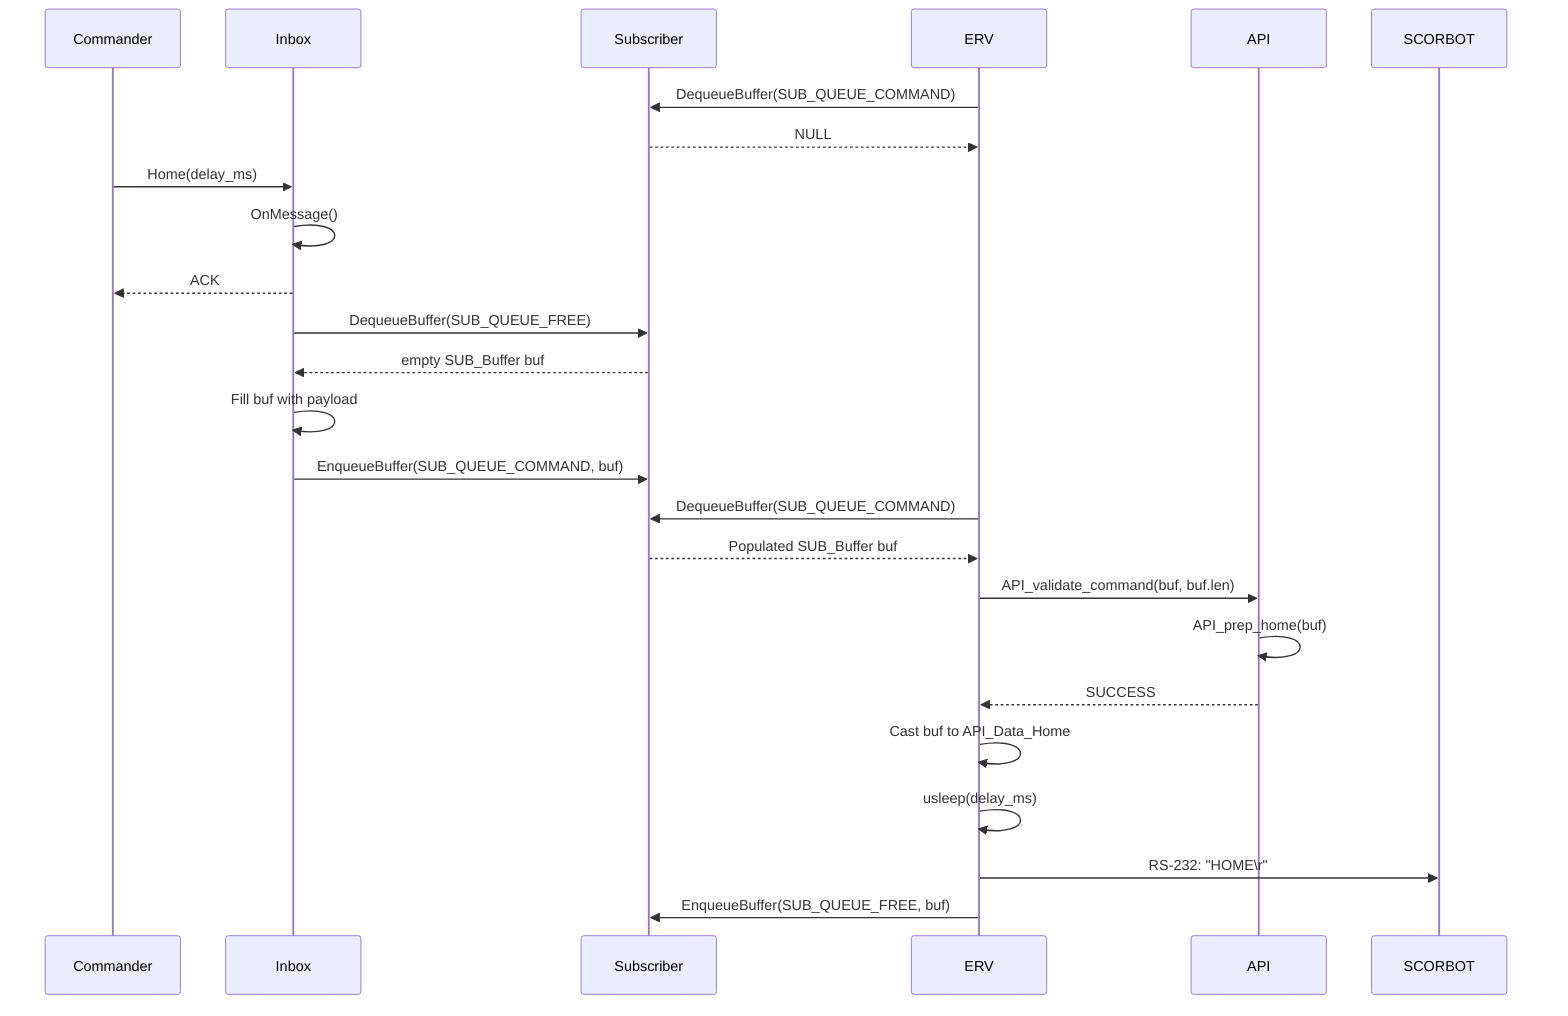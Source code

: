 sequenceDiagram
    participant Commander
    participant Inbox
    %% participant Outbox
    participant Subscriber
    participant ERV
    participant API
    participant SCORBOT

    ERV->>Subscriber: DequeueBuffer(SUB_QUEUE_COMMAND)
    Subscriber-->>ERV: NULL
    Commander->>Inbox: Home(delay_ms)
    Inbox->>Inbox: OnMessage()
    Inbox-->>Commander: ACK
    Inbox->>Subscriber: DequeueBuffer(SUB_QUEUE_FREE)
    Subscriber-->>Inbox: empty SUB_Buffer buf
    Inbox->>Inbox: Fill buf with payload
    Inbox->>Subscriber: EnqueueBuffer(SUB_QUEUE_COMMAND, buf)
    ERV->>Subscriber: DequeueBuffer(SUB_QUEUE_COMMAND)
    Subscriber-->>ERV: Populated SUB_Buffer buf
    ERV->>API: API_validate_command(buf, buf.len)
    API->>API: API_prep_home(buf)
    API-->>ERV: SUCCESS
    ERV->>ERV: Cast buf to API_Data_Home
    ERV->>ERV: usleep(delay_ms)
    ERV->>SCORBOT: RS-232: "HOME\r"
    ERV->>Subscriber: EnqueueBuffer(SUB_QUEUE_FREE, buf)